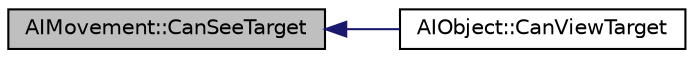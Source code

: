 digraph "AIMovement::CanSeeTarget"
{
  edge [fontname="Helvetica",fontsize="10",labelfontname="Helvetica",labelfontsize="10"];
  node [fontname="Helvetica",fontsize="10",shape=record];
  rankdir="LR";
  Node1 [label="AIMovement::CanSeeTarget",height=0.2,width=0.4,color="black", fillcolor="grey75", style="filled" fontcolor="black"];
  Node1 -> Node2 [dir="back",color="midnightblue",fontsize="10",style="solid",fontname="Helvetica"];
  Node2 [label="AIObject::CanViewTarget",height=0.2,width=0.4,color="black", fillcolor="white", style="filled",URL="$class_a_i_object.html#a013c18ee8d46a4cb090611322dfbfc60",tooltip="Determine if we can view target. "];
}
